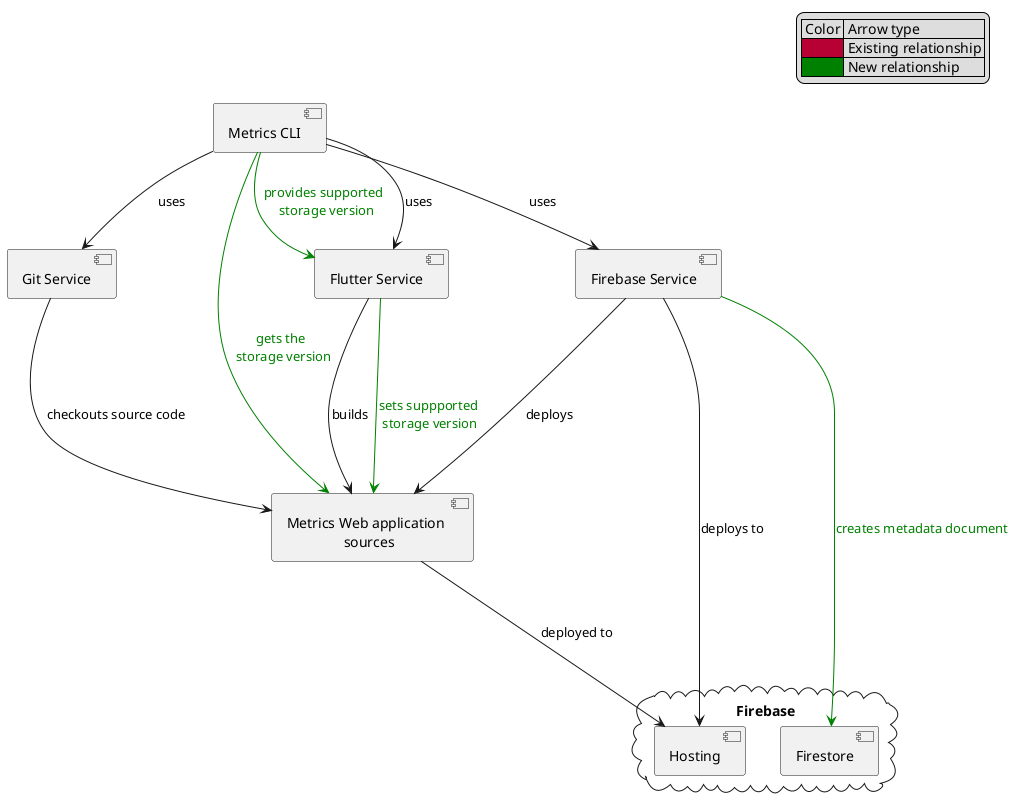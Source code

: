 @startuml storage_version_components

legend top right
    | Color | Arrow type |
    |<#B70033>| Existing relationship |
    |<#Green>| New relationship |
endlegend


skinparam defaultTextAlignment center

component "Flutter Service" as flutter_service
component "Firebase Service" as firebase_service
component "Git Service" as git_service

component "Metrics CLI" as metrics_cli

component "Metrics Web application \l sources" as metrics_web_app

cloud "Firebase" {
    component Hosting as hosting
    component Firestore as firestore
}

metrics_cli --> firebase_service : uses
metrics_cli --> flutter_service : uses
metrics_cli -[#Green]-> flutter_service : <color:green>provides supported \n <color:green>storage version
metrics_cli --> git_service : uses

flutter_service --[#Green]-> metrics_web_app : <color:green>sets suppported\n <color:green>storage version
flutter_service ---> metrics_web_app : builds
git_service ---> metrics_web_app : checkouts source code
metrics_web_app ---> hosting : deployed to

firebase_service ---> metrics_web_app : deploys
firebase_service ---> hosting : deploys to
firebase_service -[#Green]--> firestore : <color:green>creates metadata document

metrics_cli -[#Green]--> metrics_web_app : <color:green>gets the\n <color:green> storage version

@enduml